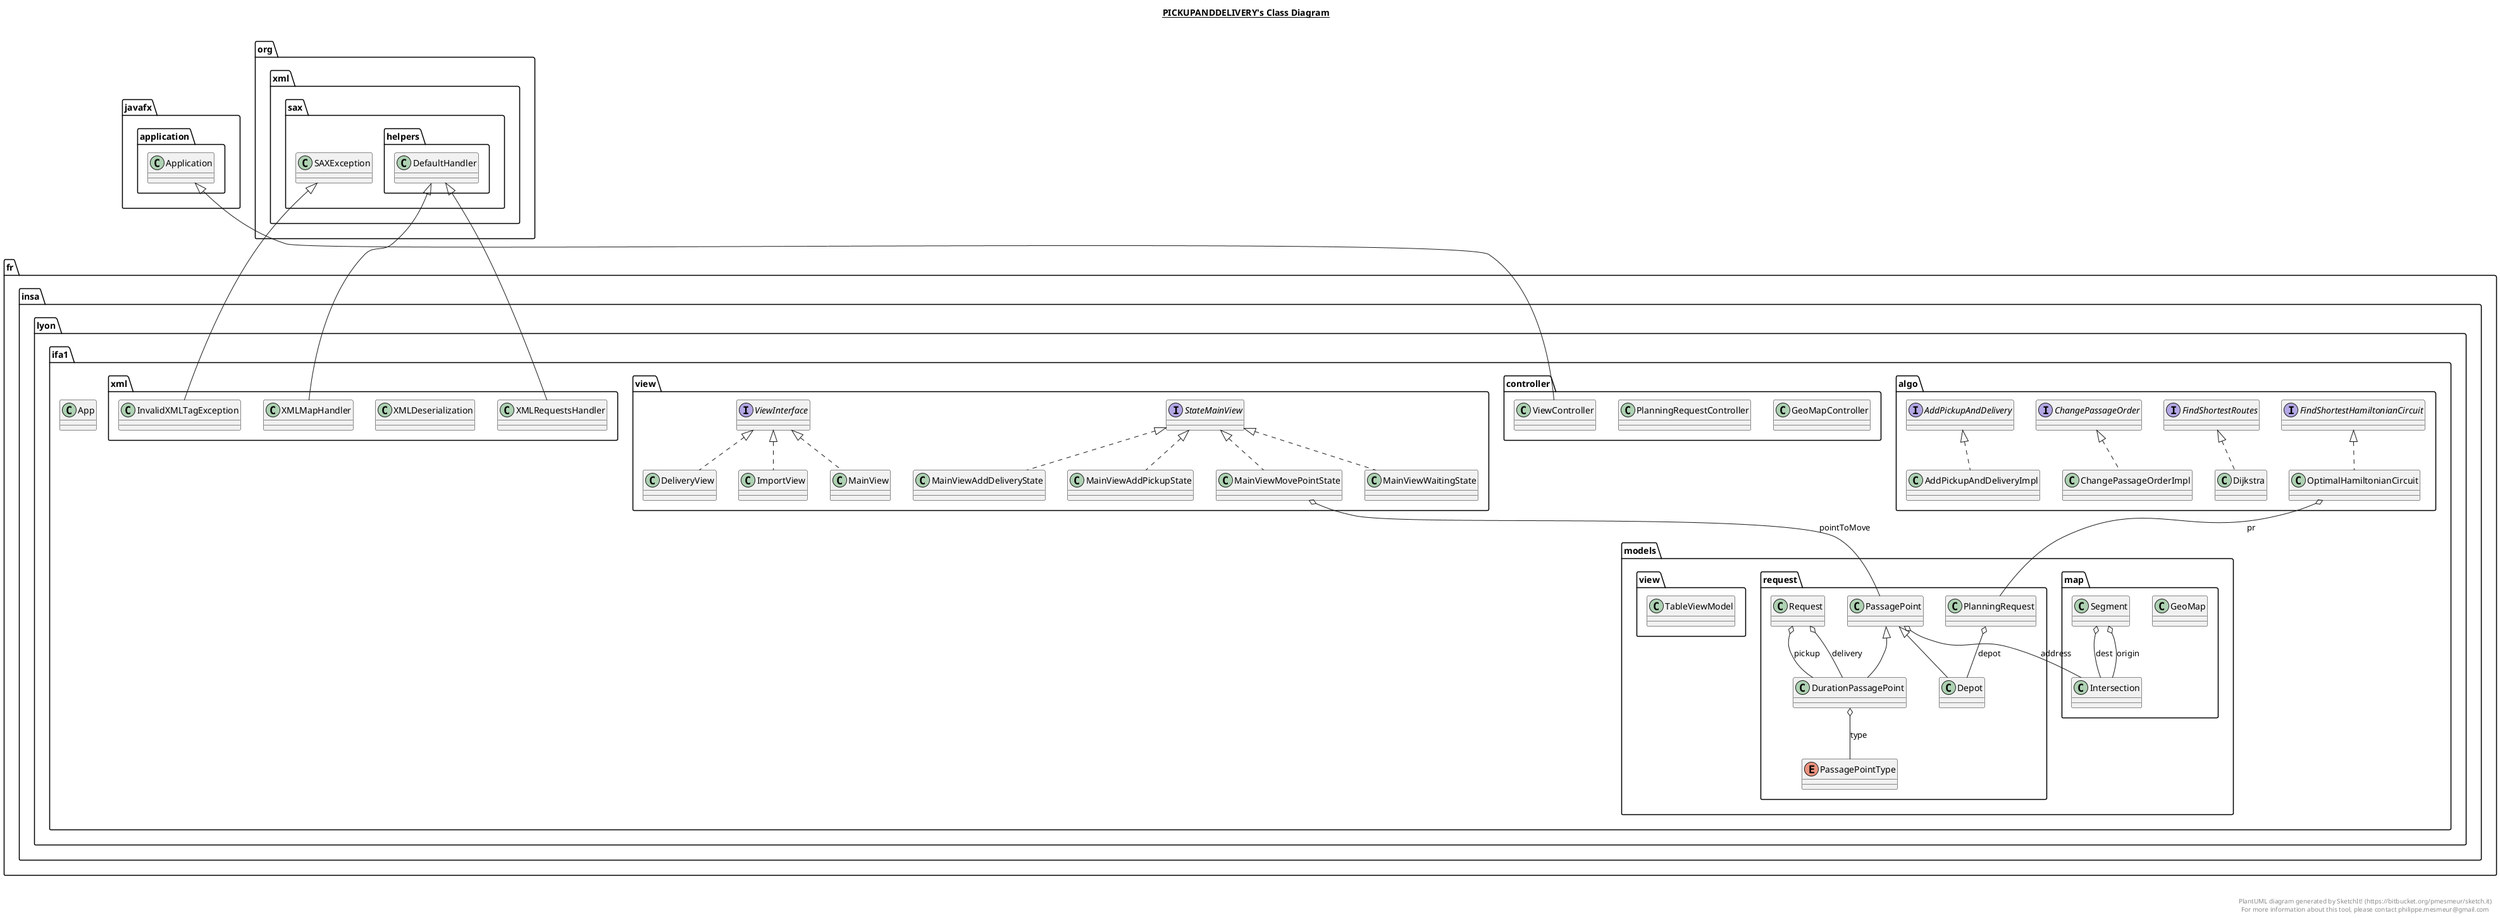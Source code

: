 @startuml

title __PICKUPANDDELIVERY's Class Diagram__\n

  namespace fr.insa.lyon.ifa1 {
    class fr.insa.lyon.ifa1.App {
    }
  }
  

  namespace fr.insa.lyon.ifa1 {
    namespace algo {
      interface fr.insa.lyon.ifa1.algo.AddPickupAndDelivery {
      }
    }
  }
  

  namespace fr.insa.lyon.ifa1 {
    namespace algo {
      class fr.insa.lyon.ifa1.algo.AddPickupAndDeliveryImpl {
      }
    }
  }
  

  namespace fr.insa.lyon.ifa1 {
    namespace algo {
      interface fr.insa.lyon.ifa1.algo.ChangePassageOrder {
      }
    }
  }
  

  namespace fr.insa.lyon.ifa1 {
    namespace algo {
      class fr.insa.lyon.ifa1.algo.ChangePassageOrderImpl {
      }
    }
  }
  

  namespace fr.insa.lyon.ifa1 {
    namespace algo {
      class fr.insa.lyon.ifa1.algo.Dijkstra {
      }
    }
  }
  

  namespace fr.insa.lyon.ifa1 {
    namespace algo {
      interface fr.insa.lyon.ifa1.algo.FindShortestHamiltonianCircuit {
      }
    }
  }
  

  namespace fr.insa.lyon.ifa1 {
    namespace algo {
      interface fr.insa.lyon.ifa1.algo.FindShortestRoutes {
      }
    }
  }
  

  namespace fr.insa.lyon.ifa1 {
    namespace algo {
      class fr.insa.lyon.ifa1.algo.OptimalHamiltonianCircuit {
      }
    }
  }
  

  namespace fr.insa.lyon.ifa1 {
    namespace controller {
      class fr.insa.lyon.ifa1.controller.GeoMapController {
      }
    }
  }
  

  namespace fr.insa.lyon.ifa1 {
    namespace controller {
      class fr.insa.lyon.ifa1.controller.PlanningRequestController {
      }
    }
  }
  

  namespace fr.insa.lyon.ifa1 {
    namespace controller {
      class fr.insa.lyon.ifa1.controller.ViewController {
      }
    }
  }
  

  namespace fr.insa.lyon.ifa1 {
    namespace models.map {
      class fr.insa.lyon.ifa1.models.map.GeoMap {
      }
    }
  }
  

  namespace fr.insa.lyon.ifa1 {
    namespace models.map {
      class fr.insa.lyon.ifa1.models.map.Intersection {
      }
    }
  }
  

  namespace fr.insa.lyon.ifa1 {
    namespace models.map {
      class fr.insa.lyon.ifa1.models.map.Segment {
      }
    }
  }
  

  namespace fr.insa.lyon.ifa1 {
    namespace models.request {
      class fr.insa.lyon.ifa1.models.request.Depot {
      }
    }
  }
  

  namespace fr.insa.lyon.ifa1 {
    namespace models.request {
      class fr.insa.lyon.ifa1.models.request.DurationPassagePoint {
      }
    }
  }
  

  namespace fr.insa.lyon.ifa1 {
    namespace models.request {
      class fr.insa.lyon.ifa1.models.request.PassagePoint {
      }
    }
  }
  

  namespace fr.insa.lyon.ifa1 {
    namespace models.request {
      enum PassagePointType {
      }
    }
  }
  

  namespace fr.insa.lyon.ifa1 {
    namespace models.request {
      class fr.insa.lyon.ifa1.models.request.PlanningRequest {
      }
    }
  }
  

  namespace fr.insa.lyon.ifa1 {
    namespace models.request {
      class fr.insa.lyon.ifa1.models.request.Request {
      }
    }
  }
  

  namespace fr.insa.lyon.ifa1 {
    namespace models.view {
      class fr.insa.lyon.ifa1.models.view.TableViewModel {
      }
    }
  }
  

  namespace fr.insa.lyon.ifa1 {
    namespace view {
      class fr.insa.lyon.ifa1.view.DeliveryView {
      }
    }
  }
  

  namespace fr.insa.lyon.ifa1 {
    namespace view {
      class fr.insa.lyon.ifa1.view.ImportView {
      }
    }
  }
  

  namespace fr.insa.lyon.ifa1 {
    namespace view {
      class fr.insa.lyon.ifa1.view.MainView {
      }
    }
  }
  

  namespace fr.insa.lyon.ifa1 {
    namespace view {
      class fr.insa.lyon.ifa1.view.MainViewAddDeliveryState {
      }
    }
  }
  

  namespace fr.insa.lyon.ifa1 {
    namespace view {
      class fr.insa.lyon.ifa1.view.MainViewAddPickupState {
      }
    }
  }
  

  namespace fr.insa.lyon.ifa1 {
    namespace view {
      class fr.insa.lyon.ifa1.view.MainViewMovePointState {
      }
    }
  }
  

  namespace fr.insa.lyon.ifa1 {
    namespace view {
      class fr.insa.lyon.ifa1.view.MainViewWaitingState {
      }
    }
  }
  

  namespace fr.insa.lyon.ifa1 {
    namespace view {
      interface fr.insa.lyon.ifa1.view.StateMainView {
      }
    }
  }
  

  namespace fr.insa.lyon.ifa1 {
    namespace view {
      interface fr.insa.lyon.ifa1.view.ViewInterface {
      }
    }
  }
  

  namespace fr.insa.lyon.ifa1 {
    namespace xml {
      class fr.insa.lyon.ifa1.xml.InvalidXMLTagException {
      }
    }
  }
  

  namespace fr.insa.lyon.ifa1 {
    namespace xml {
      class fr.insa.lyon.ifa1.xml.XMLDeserialization {
      }
    }
  }
  

  namespace fr.insa.lyon.ifa1 {
    namespace xml {
      class fr.insa.lyon.ifa1.xml.XMLMapHandler {
      }
    }
  }
  

  namespace fr.insa.lyon.ifa1 {
    namespace xml {
      class fr.insa.lyon.ifa1.xml.XMLRequestsHandler {
      }
    }
  }
  

  fr.insa.lyon.ifa1.algo.AddPickupAndDeliveryImpl .up.|> fr.insa.lyon.ifa1.algo.AddPickupAndDelivery
  fr.insa.lyon.ifa1.algo.ChangePassageOrderImpl .up.|> fr.insa.lyon.ifa1.algo.ChangePassageOrder
  fr.insa.lyon.ifa1.algo.Dijkstra .up.|> fr.insa.lyon.ifa1.algo.FindShortestRoutes
  fr.insa.lyon.ifa1.algo.OptimalHamiltonianCircuit .up.|> fr.insa.lyon.ifa1.algo.FindShortestHamiltonianCircuit
  fr.insa.lyon.ifa1.algo.OptimalHamiltonianCircuit o-- fr.insa.lyon.ifa1.models.request.PlanningRequest : pr
  fr.insa.lyon.ifa1.controller.ViewController -up-|> javafx.application.Application
  fr.insa.lyon.ifa1.models.map.Segment o-- fr.insa.lyon.ifa1.models.map.Intersection : dest
  fr.insa.lyon.ifa1.models.map.Segment o-- fr.insa.lyon.ifa1.models.map.Intersection : origin
  fr.insa.lyon.ifa1.models.request.Depot -up-|> fr.insa.lyon.ifa1.models.request.PassagePoint
  fr.insa.lyon.ifa1.models.request.Depot o-- fr.insa.lyon.ifa1.models.request.Depot.Time : departureTime
  fr.insa.lyon.ifa1.models.request.DurationPassagePoint -up-|> fr.insa.lyon.ifa1.models.request.PassagePoint
  fr.insa.lyon.ifa1.models.request.DurationPassagePoint o-- fr.insa.lyon.ifa1.models.request.PassagePointType : type
  fr.insa.lyon.ifa1.models.request.PassagePoint o-- fr.insa.lyon.ifa1.models.map.Intersection : address
  fr.insa.lyon.ifa1.models.request.PlanningRequest o-- fr.insa.lyon.ifa1.models.request.Depot : depot
  fr.insa.lyon.ifa1.models.request.Request o-- fr.insa.lyon.ifa1.models.request.DurationPassagePoint : delivery
  fr.insa.lyon.ifa1.models.request.Request o-- fr.insa.lyon.ifa1.models.request.DurationPassagePoint : pickup
  fr.insa.lyon.ifa1.view.DeliveryView .up.|> fr.insa.lyon.ifa1.view.ViewInterface
  fr.insa.lyon.ifa1.view.ImportView .up.|> fr.insa.lyon.ifa1.view.ViewInterface
  fr.insa.lyon.ifa1.view.MainView .up.|> fr.insa.lyon.ifa1.view.ViewInterface
  fr.insa.lyon.ifa1.view.MainViewAddDeliveryState .up.|> fr.insa.lyon.ifa1.view.StateMainView
  fr.insa.lyon.ifa1.view.MainViewAddPickupState .up.|> fr.insa.lyon.ifa1.view.StateMainView
  fr.insa.lyon.ifa1.view.MainViewMovePointState .up.|> fr.insa.lyon.ifa1.view.StateMainView
  fr.insa.lyon.ifa1.view.MainViewMovePointState o-- fr.insa.lyon.ifa1.models.request.PassagePoint : pointToMove
  fr.insa.lyon.ifa1.view.MainViewWaitingState .up.|> fr.insa.lyon.ifa1.view.StateMainView
  fr.insa.lyon.ifa1.xml.InvalidXMLTagException -up-|> org.xml.sax.SAXException
  fr.insa.lyon.ifa1.xml.XMLMapHandler -up-|> org.xml.sax.helpers.DefaultHandler
  fr.insa.lyon.ifa1.xml.XMLRequestsHandler -up-|> org.xml.sax.helpers.DefaultHandler


right footer


PlantUML diagram generated by SketchIt! (https://bitbucket.org/pmesmeur/sketch.it)
For more information about this tool, please contact philippe.mesmeur@gmail.com
endfooter

@enduml
